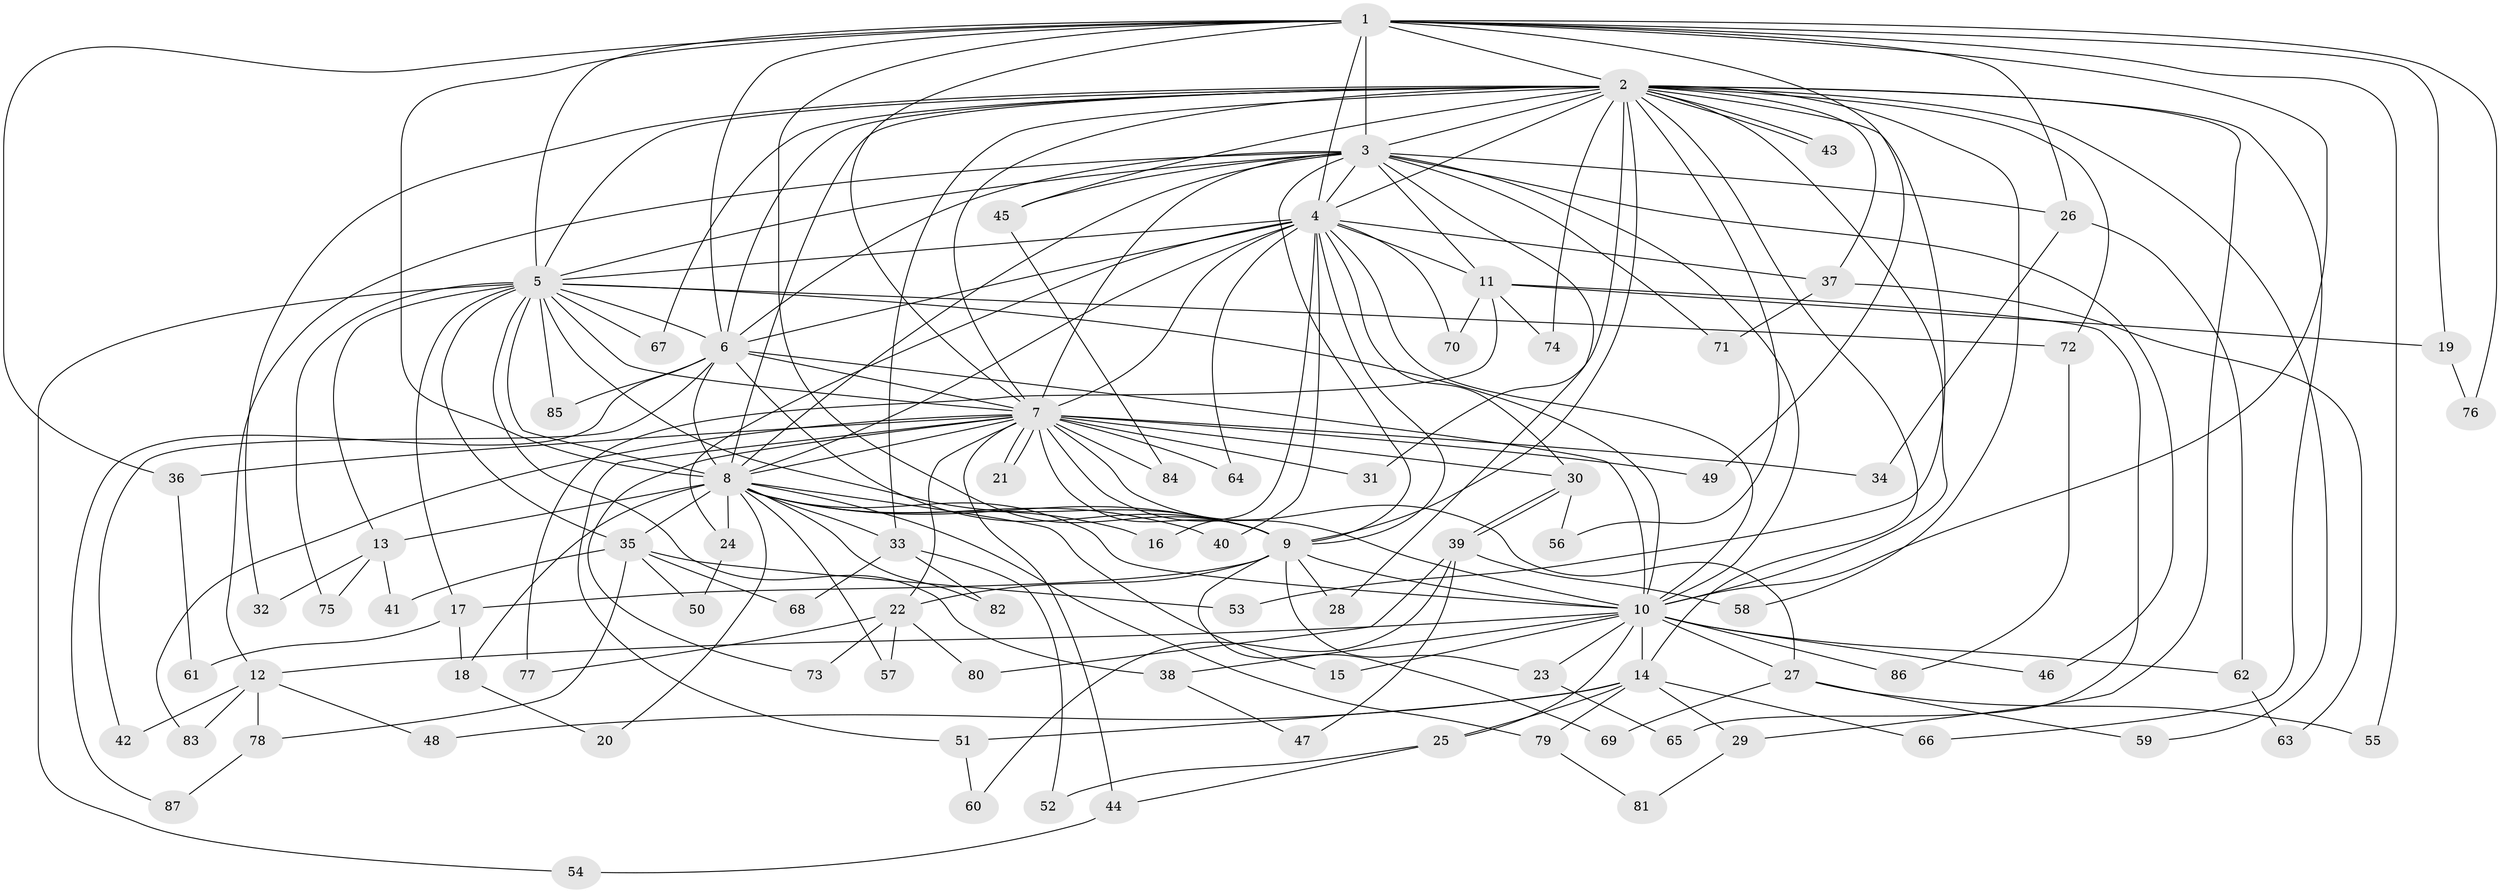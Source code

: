 // coarse degree distribution, {19: 0.03125, 23: 0.015625, 14: 0.015625, 15: 0.03125, 11: 0.015625, 21: 0.015625, 20: 0.015625, 6: 0.03125, 9: 0.015625, 2: 0.5, 4: 0.046875, 3: 0.171875, 5: 0.0625, 8: 0.015625, 1: 0.015625}
// Generated by graph-tools (version 1.1) at 2025/41/03/06/25 10:41:36]
// undirected, 87 vertices, 199 edges
graph export_dot {
graph [start="1"]
  node [color=gray90,style=filled];
  1;
  2;
  3;
  4;
  5;
  6;
  7;
  8;
  9;
  10;
  11;
  12;
  13;
  14;
  15;
  16;
  17;
  18;
  19;
  20;
  21;
  22;
  23;
  24;
  25;
  26;
  27;
  28;
  29;
  30;
  31;
  32;
  33;
  34;
  35;
  36;
  37;
  38;
  39;
  40;
  41;
  42;
  43;
  44;
  45;
  46;
  47;
  48;
  49;
  50;
  51;
  52;
  53;
  54;
  55;
  56;
  57;
  58;
  59;
  60;
  61;
  62;
  63;
  64;
  65;
  66;
  67;
  68;
  69;
  70;
  71;
  72;
  73;
  74;
  75;
  76;
  77;
  78;
  79;
  80;
  81;
  82;
  83;
  84;
  85;
  86;
  87;
  1 -- 2;
  1 -- 3;
  1 -- 4;
  1 -- 5;
  1 -- 6;
  1 -- 7;
  1 -- 8;
  1 -- 9;
  1 -- 10;
  1 -- 19;
  1 -- 26;
  1 -- 36;
  1 -- 49;
  1 -- 55;
  1 -- 76;
  2 -- 3;
  2 -- 4;
  2 -- 5;
  2 -- 6;
  2 -- 7;
  2 -- 8;
  2 -- 9;
  2 -- 10;
  2 -- 14;
  2 -- 29;
  2 -- 31;
  2 -- 32;
  2 -- 33;
  2 -- 37;
  2 -- 43;
  2 -- 43;
  2 -- 45;
  2 -- 53;
  2 -- 56;
  2 -- 58;
  2 -- 59;
  2 -- 66;
  2 -- 67;
  2 -- 72;
  2 -- 74;
  3 -- 4;
  3 -- 5;
  3 -- 6;
  3 -- 7;
  3 -- 8;
  3 -- 9;
  3 -- 10;
  3 -- 11;
  3 -- 12;
  3 -- 26;
  3 -- 28;
  3 -- 45;
  3 -- 46;
  3 -- 71;
  4 -- 5;
  4 -- 6;
  4 -- 7;
  4 -- 8;
  4 -- 9;
  4 -- 10;
  4 -- 11;
  4 -- 16;
  4 -- 24;
  4 -- 30;
  4 -- 37;
  4 -- 40;
  4 -- 64;
  4 -- 70;
  5 -- 6;
  5 -- 7;
  5 -- 8;
  5 -- 9;
  5 -- 10;
  5 -- 13;
  5 -- 17;
  5 -- 35;
  5 -- 38;
  5 -- 54;
  5 -- 67;
  5 -- 72;
  5 -- 75;
  5 -- 85;
  6 -- 7;
  6 -- 8;
  6 -- 9;
  6 -- 10;
  6 -- 42;
  6 -- 85;
  6 -- 87;
  7 -- 8;
  7 -- 9;
  7 -- 10;
  7 -- 21;
  7 -- 21;
  7 -- 22;
  7 -- 27;
  7 -- 30;
  7 -- 31;
  7 -- 34;
  7 -- 36;
  7 -- 44;
  7 -- 49;
  7 -- 51;
  7 -- 64;
  7 -- 73;
  7 -- 83;
  7 -- 84;
  8 -- 9;
  8 -- 10;
  8 -- 13;
  8 -- 15;
  8 -- 16;
  8 -- 18;
  8 -- 20;
  8 -- 24;
  8 -- 33;
  8 -- 35;
  8 -- 40;
  8 -- 57;
  8 -- 79;
  8 -- 82;
  9 -- 10;
  9 -- 17;
  9 -- 22;
  9 -- 23;
  9 -- 28;
  9 -- 69;
  10 -- 12;
  10 -- 14;
  10 -- 15;
  10 -- 23;
  10 -- 25;
  10 -- 27;
  10 -- 38;
  10 -- 46;
  10 -- 62;
  10 -- 86;
  11 -- 19;
  11 -- 65;
  11 -- 70;
  11 -- 74;
  11 -- 77;
  12 -- 42;
  12 -- 48;
  12 -- 78;
  12 -- 83;
  13 -- 32;
  13 -- 41;
  13 -- 75;
  14 -- 25;
  14 -- 29;
  14 -- 48;
  14 -- 51;
  14 -- 66;
  14 -- 79;
  17 -- 18;
  17 -- 61;
  18 -- 20;
  19 -- 76;
  22 -- 57;
  22 -- 73;
  22 -- 77;
  22 -- 80;
  23 -- 65;
  24 -- 50;
  25 -- 44;
  25 -- 52;
  26 -- 34;
  26 -- 62;
  27 -- 55;
  27 -- 59;
  27 -- 69;
  29 -- 81;
  30 -- 39;
  30 -- 39;
  30 -- 56;
  33 -- 52;
  33 -- 68;
  33 -- 82;
  35 -- 41;
  35 -- 50;
  35 -- 53;
  35 -- 68;
  35 -- 78;
  36 -- 61;
  37 -- 63;
  37 -- 71;
  38 -- 47;
  39 -- 47;
  39 -- 58;
  39 -- 60;
  39 -- 80;
  44 -- 54;
  45 -- 84;
  51 -- 60;
  62 -- 63;
  72 -- 86;
  78 -- 87;
  79 -- 81;
}
